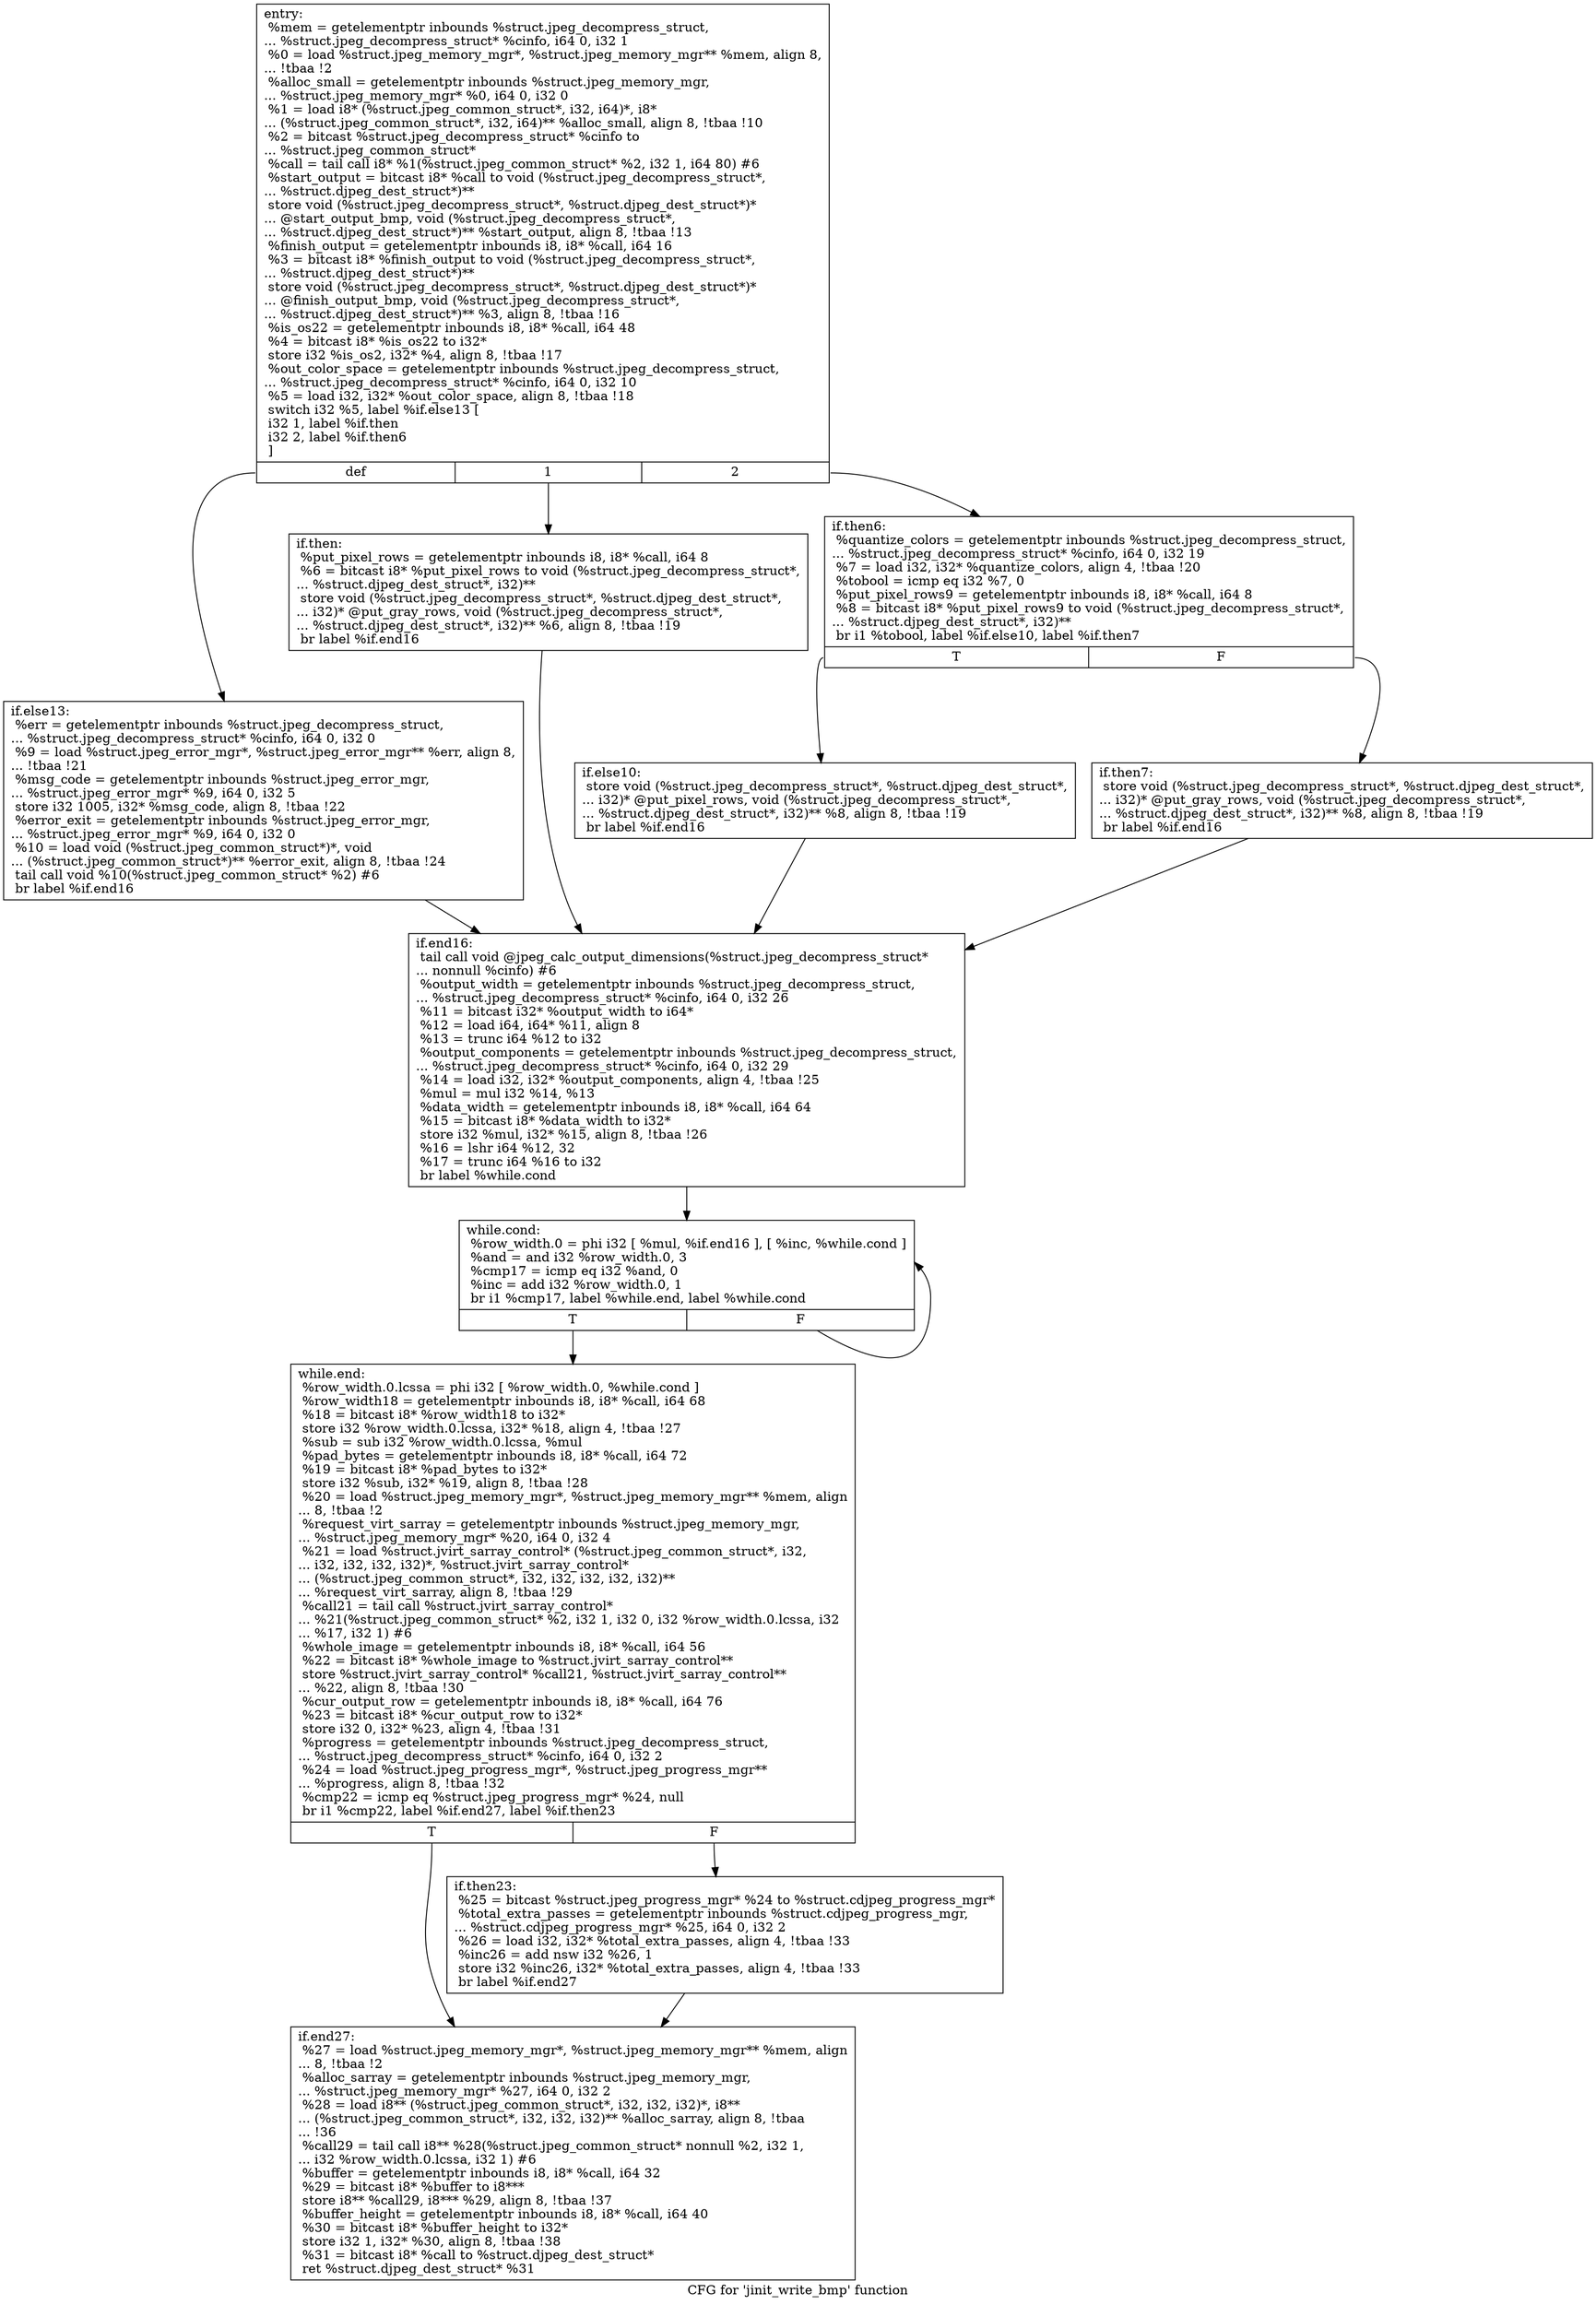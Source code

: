 digraph "CFG for 'jinit_write_bmp' function" {
	label="CFG for 'jinit_write_bmp' function";

	Node0x4f7f2c0 [shape=record,label="{entry:\l  %mem = getelementptr inbounds %struct.jpeg_decompress_struct,\l... %struct.jpeg_decompress_struct* %cinfo, i64 0, i32 1\l  %0 = load %struct.jpeg_memory_mgr*, %struct.jpeg_memory_mgr** %mem, align 8,\l... !tbaa !2\l  %alloc_small = getelementptr inbounds %struct.jpeg_memory_mgr,\l... %struct.jpeg_memory_mgr* %0, i64 0, i32 0\l  %1 = load i8* (%struct.jpeg_common_struct*, i32, i64)*, i8*\l... (%struct.jpeg_common_struct*, i32, i64)** %alloc_small, align 8, !tbaa !10\l  %2 = bitcast %struct.jpeg_decompress_struct* %cinfo to\l... %struct.jpeg_common_struct*\l  %call = tail call i8* %1(%struct.jpeg_common_struct* %2, i32 1, i64 80) #6\l  %start_output = bitcast i8* %call to void (%struct.jpeg_decompress_struct*,\l... %struct.djpeg_dest_struct*)**\l  store void (%struct.jpeg_decompress_struct*, %struct.djpeg_dest_struct*)*\l... @start_output_bmp, void (%struct.jpeg_decompress_struct*,\l... %struct.djpeg_dest_struct*)** %start_output, align 8, !tbaa !13\l  %finish_output = getelementptr inbounds i8, i8* %call, i64 16\l  %3 = bitcast i8* %finish_output to void (%struct.jpeg_decompress_struct*,\l... %struct.djpeg_dest_struct*)**\l  store void (%struct.jpeg_decompress_struct*, %struct.djpeg_dest_struct*)*\l... @finish_output_bmp, void (%struct.jpeg_decompress_struct*,\l... %struct.djpeg_dest_struct*)** %3, align 8, !tbaa !16\l  %is_os22 = getelementptr inbounds i8, i8* %call, i64 48\l  %4 = bitcast i8* %is_os22 to i32*\l  store i32 %is_os2, i32* %4, align 8, !tbaa !17\l  %out_color_space = getelementptr inbounds %struct.jpeg_decompress_struct,\l... %struct.jpeg_decompress_struct* %cinfo, i64 0, i32 10\l  %5 = load i32, i32* %out_color_space, align 8, !tbaa !18\l  switch i32 %5, label %if.else13 [\l    i32 1, label %if.then\l    i32 2, label %if.then6\l  ]\l|{<s0>def|<s1>1|<s2>2}}"];
	Node0x4f7f2c0:s0 -> Node0x4f85690;
	Node0x4f7f2c0:s1 -> Node0x4f85740;
	Node0x4f7f2c0:s2 -> Node0x4f85850;
	Node0x4f85740 [shape=record,label="{if.then:                                          \l  %put_pixel_rows = getelementptr inbounds i8, i8* %call, i64 8\l  %6 = bitcast i8* %put_pixel_rows to void (%struct.jpeg_decompress_struct*,\l... %struct.djpeg_dest_struct*, i32)**\l  store void (%struct.jpeg_decompress_struct*, %struct.djpeg_dest_struct*,\l... i32)* @put_gray_rows, void (%struct.jpeg_decompress_struct*,\l... %struct.djpeg_dest_struct*, i32)** %6, align 8, !tbaa !19\l  br label %if.end16\l}"];
	Node0x4f85740 -> Node0x4f85f20;
	Node0x4f85850 [shape=record,label="{if.then6:                                         \l  %quantize_colors = getelementptr inbounds %struct.jpeg_decompress_struct,\l... %struct.jpeg_decompress_struct* %cinfo, i64 0, i32 19\l  %7 = load i32, i32* %quantize_colors, align 4, !tbaa !20\l  %tobool = icmp eq i32 %7, 0\l  %put_pixel_rows9 = getelementptr inbounds i8, i8* %call, i64 8\l  %8 = bitcast i8* %put_pixel_rows9 to void (%struct.jpeg_decompress_struct*,\l... %struct.djpeg_dest_struct*, i32)**\l  br i1 %tobool, label %if.else10, label %if.then7\l|{<s0>T|<s1>F}}"];
	Node0x4f85850:s0 -> Node0x4f85220;
	Node0x4f85850:s1 -> Node0x4f86580;
	Node0x4f86580 [shape=record,label="{if.then7:                                         \l  store void (%struct.jpeg_decompress_struct*, %struct.djpeg_dest_struct*,\l... i32)* @put_gray_rows, void (%struct.jpeg_decompress_struct*,\l... %struct.djpeg_dest_struct*, i32)** %8, align 8, !tbaa !19\l  br label %if.end16\l}"];
	Node0x4f86580 -> Node0x4f85f20;
	Node0x4f85220 [shape=record,label="{if.else10:                                        \l  store void (%struct.jpeg_decompress_struct*, %struct.djpeg_dest_struct*,\l... i32)* @put_pixel_rows, void (%struct.jpeg_decompress_struct*,\l... %struct.djpeg_dest_struct*, i32)** %8, align 8, !tbaa !19\l  br label %if.end16\l}"];
	Node0x4f85220 -> Node0x4f85f20;
	Node0x4f85690 [shape=record,label="{if.else13:                                        \l  %err = getelementptr inbounds %struct.jpeg_decompress_struct,\l... %struct.jpeg_decompress_struct* %cinfo, i64 0, i32 0\l  %9 = load %struct.jpeg_error_mgr*, %struct.jpeg_error_mgr** %err, align 8,\l... !tbaa !21\l  %msg_code = getelementptr inbounds %struct.jpeg_error_mgr,\l... %struct.jpeg_error_mgr* %9, i64 0, i32 5\l  store i32 1005, i32* %msg_code, align 8, !tbaa !22\l  %error_exit = getelementptr inbounds %struct.jpeg_error_mgr,\l... %struct.jpeg_error_mgr* %9, i64 0, i32 0\l  %10 = load void (%struct.jpeg_common_struct*)*, void\l... (%struct.jpeg_common_struct*)** %error_exit, align 8, !tbaa !24\l  tail call void %10(%struct.jpeg_common_struct* %2) #6\l  br label %if.end16\l}"];
	Node0x4f85690 -> Node0x4f85f20;
	Node0x4f85f20 [shape=record,label="{if.end16:                                         \l  tail call void @jpeg_calc_output_dimensions(%struct.jpeg_decompress_struct*\l... nonnull %cinfo) #6\l  %output_width = getelementptr inbounds %struct.jpeg_decompress_struct,\l... %struct.jpeg_decompress_struct* %cinfo, i64 0, i32 26\l  %11 = bitcast i32* %output_width to i64*\l  %12 = load i64, i64* %11, align 8\l  %13 = trunc i64 %12 to i32\l  %output_components = getelementptr inbounds %struct.jpeg_decompress_struct,\l... %struct.jpeg_decompress_struct* %cinfo, i64 0, i32 29\l  %14 = load i32, i32* %output_components, align 4, !tbaa !25\l  %mul = mul i32 %14, %13\l  %data_width = getelementptr inbounds i8, i8* %call, i64 64\l  %15 = bitcast i8* %data_width to i32*\l  store i32 %mul, i32* %15, align 8, !tbaa !26\l  %16 = lshr i64 %12, 32\l  %17 = trunc i64 %16 to i32\l  br label %while.cond\l}"];
	Node0x4f85f20 -> Node0x4f88700;
	Node0x4f88700 [shape=record,label="{while.cond:                                       \l  %row_width.0 = phi i32 [ %mul, %if.end16 ], [ %inc, %while.cond ]\l  %and = and i32 %row_width.0, 3\l  %cmp17 = icmp eq i32 %and, 0\l  %inc = add i32 %row_width.0, 1\l  br i1 %cmp17, label %while.end, label %while.cond\l|{<s0>T|<s1>F}}"];
	Node0x4f88700:s0 -> Node0x4f88b20;
	Node0x4f88700:s1 -> Node0x4f88700;
	Node0x4f88b20 [shape=record,label="{while.end:                                        \l  %row_width.0.lcssa = phi i32 [ %row_width.0, %while.cond ]\l  %row_width18 = getelementptr inbounds i8, i8* %call, i64 68\l  %18 = bitcast i8* %row_width18 to i32*\l  store i32 %row_width.0.lcssa, i32* %18, align 4, !tbaa !27\l  %sub = sub i32 %row_width.0.lcssa, %mul\l  %pad_bytes = getelementptr inbounds i8, i8* %call, i64 72\l  %19 = bitcast i8* %pad_bytes to i32*\l  store i32 %sub, i32* %19, align 8, !tbaa !28\l  %20 = load %struct.jpeg_memory_mgr*, %struct.jpeg_memory_mgr** %mem, align\l... 8, !tbaa !2\l  %request_virt_sarray = getelementptr inbounds %struct.jpeg_memory_mgr,\l... %struct.jpeg_memory_mgr* %20, i64 0, i32 4\l  %21 = load %struct.jvirt_sarray_control* (%struct.jpeg_common_struct*, i32,\l... i32, i32, i32, i32)*, %struct.jvirt_sarray_control*\l... (%struct.jpeg_common_struct*, i32, i32, i32, i32, i32)**\l... %request_virt_sarray, align 8, !tbaa !29\l  %call21 = tail call %struct.jvirt_sarray_control*\l... %21(%struct.jpeg_common_struct* %2, i32 1, i32 0, i32 %row_width.0.lcssa, i32\l... %17, i32 1) #6\l  %whole_image = getelementptr inbounds i8, i8* %call, i64 56\l  %22 = bitcast i8* %whole_image to %struct.jvirt_sarray_control**\l  store %struct.jvirt_sarray_control* %call21, %struct.jvirt_sarray_control**\l... %22, align 8, !tbaa !30\l  %cur_output_row = getelementptr inbounds i8, i8* %call, i64 76\l  %23 = bitcast i8* %cur_output_row to i32*\l  store i32 0, i32* %23, align 4, !tbaa !31\l  %progress = getelementptr inbounds %struct.jpeg_decompress_struct,\l... %struct.jpeg_decompress_struct* %cinfo, i64 0, i32 2\l  %24 = load %struct.jpeg_progress_mgr*, %struct.jpeg_progress_mgr**\l... %progress, align 8, !tbaa !32\l  %cmp22 = icmp eq %struct.jpeg_progress_mgr* %24, null\l  br i1 %cmp22, label %if.end27, label %if.then23\l|{<s0>T|<s1>F}}"];
	Node0x4f88b20:s0 -> Node0x4f828d0;
	Node0x4f88b20:s1 -> Node0x4f829b0;
	Node0x4f829b0 [shape=record,label="{if.then23:                                        \l  %25 = bitcast %struct.jpeg_progress_mgr* %24 to %struct.cdjpeg_progress_mgr*\l  %total_extra_passes = getelementptr inbounds %struct.cdjpeg_progress_mgr,\l... %struct.cdjpeg_progress_mgr* %25, i64 0, i32 2\l  %26 = load i32, i32* %total_extra_passes, align 4, !tbaa !33\l  %inc26 = add nsw i32 %26, 1\l  store i32 %inc26, i32* %total_extra_passes, align 4, !tbaa !33\l  br label %if.end27\l}"];
	Node0x4f829b0 -> Node0x4f828d0;
	Node0x4f828d0 [shape=record,label="{if.end27:                                         \l  %27 = load %struct.jpeg_memory_mgr*, %struct.jpeg_memory_mgr** %mem, align\l... 8, !tbaa !2\l  %alloc_sarray = getelementptr inbounds %struct.jpeg_memory_mgr,\l... %struct.jpeg_memory_mgr* %27, i64 0, i32 2\l  %28 = load i8** (%struct.jpeg_common_struct*, i32, i32, i32)*, i8**\l... (%struct.jpeg_common_struct*, i32, i32, i32)** %alloc_sarray, align 8, !tbaa\l... !36\l  %call29 = tail call i8** %28(%struct.jpeg_common_struct* nonnull %2, i32 1,\l... i32 %row_width.0.lcssa, i32 1) #6\l  %buffer = getelementptr inbounds i8, i8* %call, i64 32\l  %29 = bitcast i8* %buffer to i8***\l  store i8** %call29, i8*** %29, align 8, !tbaa !37\l  %buffer_height = getelementptr inbounds i8, i8* %call, i64 40\l  %30 = bitcast i8* %buffer_height to i32*\l  store i32 1, i32* %30, align 8, !tbaa !38\l  %31 = bitcast i8* %call to %struct.djpeg_dest_struct*\l  ret %struct.djpeg_dest_struct* %31\l}"];
}
